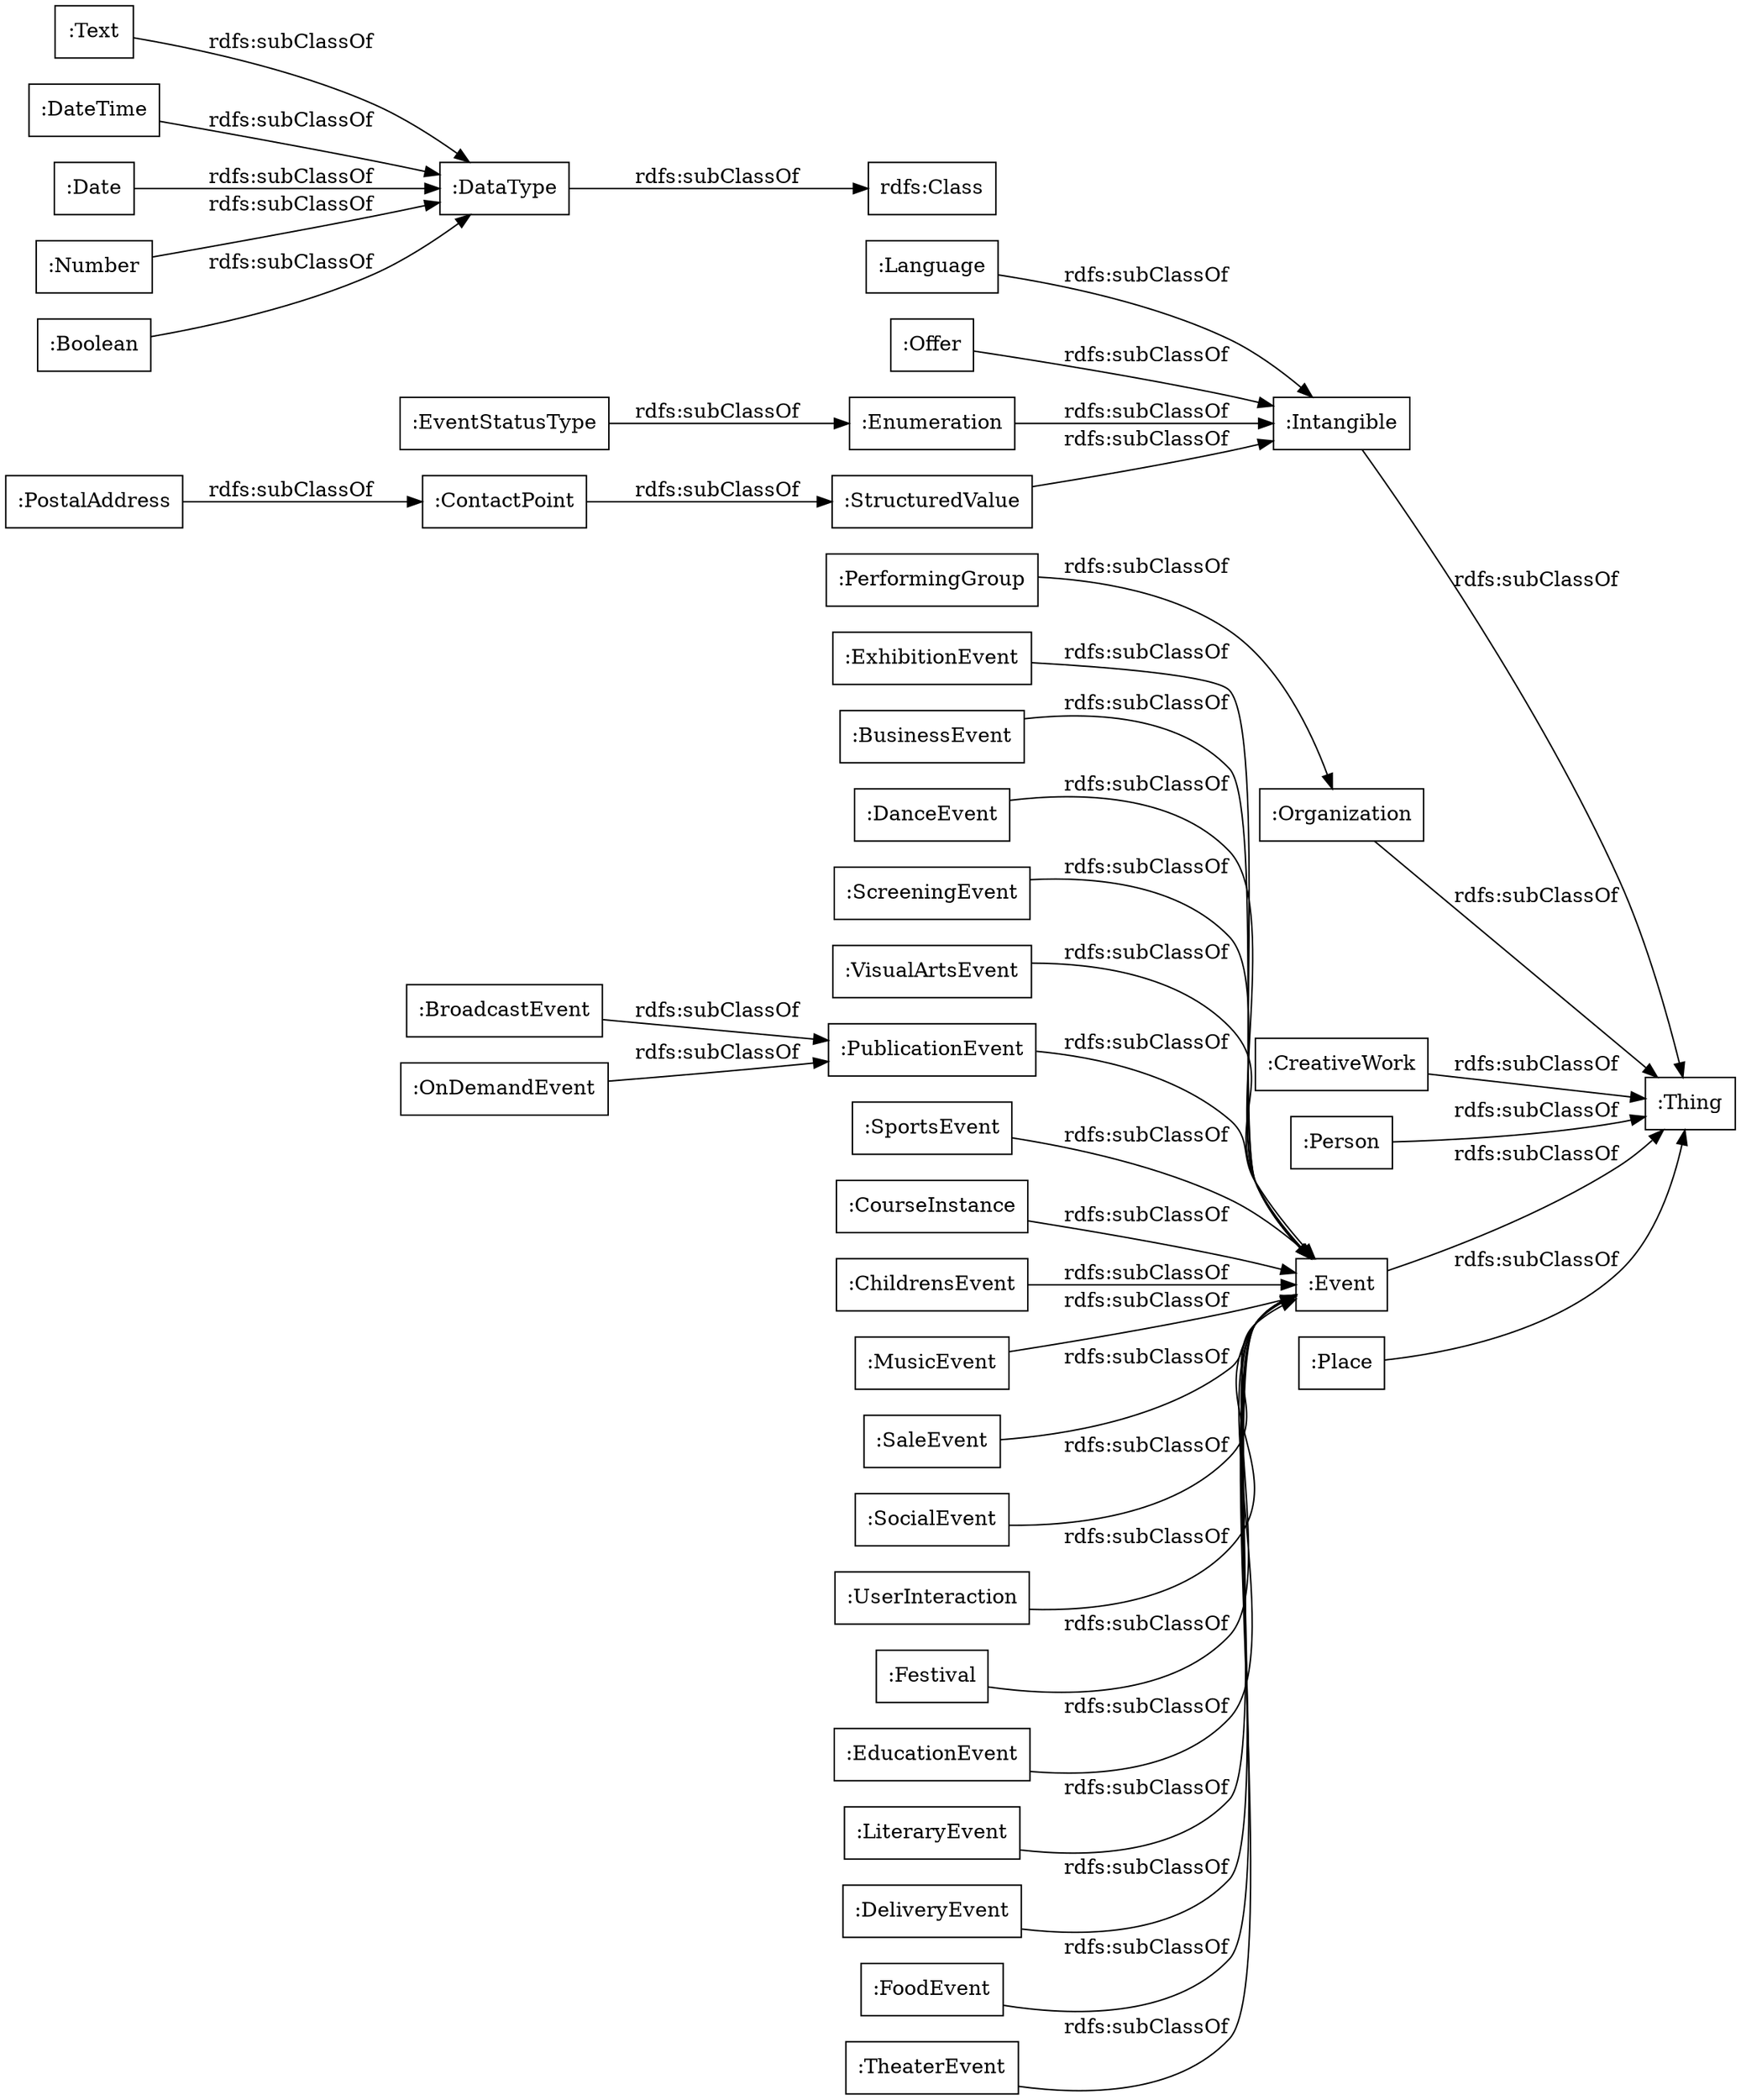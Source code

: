 digraph ar2dtool_diagram { 
rankdir=LR;
size="1000"
node [shape = rectangle, color="black"]; ":ExhibitionEvent" ":SportsEvent" ":CourseInstance" ":Intangible" ":ChildrensEvent" ":MusicEvent" ":Text" ":SaleEvent" ":SocialEvent" ":Thing" ":UserInteraction" ":Festival" ":ContactPoint" ":EducationEvent" ":Language" "rdfs:Class" ":Offer" ":Enumeration" ":PostalAddress" ":CreativeWork" ":LiteraryEvent" ":StructuredValue" ":DateTime" ":Person" ":DeliveryEvent" ":FoodEvent" ":TheaterEvent" ":PerformingGroup" ":Organization" ":BusinessEvent" ":Place" ":BroadcastEvent" ":Date" ":EventStatusType" ":DanceEvent" ":DataType" ":Event" ":ScreeningEvent" ":Number" ":VisualArtsEvent" ":Boolean" ":OnDemandEvent" ":PublicationEvent" ; /*classes style*/
	":VisualArtsEvent" -> ":Event" [ label = "rdfs:subClassOf" ];
	":Enumeration" -> ":Intangible" [ label = "rdfs:subClassOf" ];
	":ScreeningEvent" -> ":Event" [ label = "rdfs:subClassOf" ];
	":PostalAddress" -> ":ContactPoint" [ label = "rdfs:subClassOf" ];
	":SaleEvent" -> ":Event" [ label = "rdfs:subClassOf" ];
	":Offer" -> ":Intangible" [ label = "rdfs:subClassOf" ];
	":Text" -> ":DataType" [ label = "rdfs:subClassOf" ];
	":BusinessEvent" -> ":Event" [ label = "rdfs:subClassOf" ];
	":Event" -> ":Thing" [ label = "rdfs:subClassOf" ];
	":Boolean" -> ":DataType" [ label = "rdfs:subClassOf" ];
	":PublicationEvent" -> ":Event" [ label = "rdfs:subClassOf" ];
	":Date" -> ":DataType" [ label = "rdfs:subClassOf" ];
	":DateTime" -> ":DataType" [ label = "rdfs:subClassOf" ];
	":DataType" -> "rdfs:Class" [ label = "rdfs:subClassOf" ];
	":EducationEvent" -> ":Event" [ label = "rdfs:subClassOf" ];
	":FoodEvent" -> ":Event" [ label = "rdfs:subClassOf" ];
	":TheaterEvent" -> ":Event" [ label = "rdfs:subClassOf" ];
	":DeliveryEvent" -> ":Event" [ label = "rdfs:subClassOf" ];
	":CreativeWork" -> ":Thing" [ label = "rdfs:subClassOf" ];
	":LiteraryEvent" -> ":Event" [ label = "rdfs:subClassOf" ];
	":Language" -> ":Intangible" [ label = "rdfs:subClassOf" ];
	":ChildrensEvent" -> ":Event" [ label = "rdfs:subClassOf" ];
	":ContactPoint" -> ":StructuredValue" [ label = "rdfs:subClassOf" ];
	":ExhibitionEvent" -> ":Event" [ label = "rdfs:subClassOf" ];
	":Number" -> ":DataType" [ label = "rdfs:subClassOf" ];
	":PerformingGroup" -> ":Organization" [ label = "rdfs:subClassOf" ];
	":SportsEvent" -> ":Event" [ label = "rdfs:subClassOf" ];
	":Organization" -> ":Thing" [ label = "rdfs:subClassOf" ];
	":Festival" -> ":Event" [ label = "rdfs:subClassOf" ];
	":SocialEvent" -> ":Event" [ label = "rdfs:subClassOf" ];
	":BroadcastEvent" -> ":PublicationEvent" [ label = "rdfs:subClassOf" ];
	":Intangible" -> ":Thing" [ label = "rdfs:subClassOf" ];
	":DanceEvent" -> ":Event" [ label = "rdfs:subClassOf" ];
	":EventStatusType" -> ":Enumeration" [ label = "rdfs:subClassOf" ];
	":MusicEvent" -> ":Event" [ label = "rdfs:subClassOf" ];
	":Person" -> ":Thing" [ label = "rdfs:subClassOf" ];
	":Place" -> ":Thing" [ label = "rdfs:subClassOf" ];
	":OnDemandEvent" -> ":PublicationEvent" [ label = "rdfs:subClassOf" ];
	":CourseInstance" -> ":Event" [ label = "rdfs:subClassOf" ];
	":UserInteraction" -> ":Event" [ label = "rdfs:subClassOf" ];
	":StructuredValue" -> ":Intangible" [ label = "rdfs:subClassOf" ];

}
